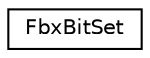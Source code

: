 digraph "クラス階層図"
{
  edge [fontname="Helvetica",fontsize="10",labelfontname="Helvetica",labelfontsize="10"];
  node [fontname="Helvetica",fontsize="10",shape=record];
  rankdir="LR";
  Node0 [label="FbxBitSet",height=0.2,width=0.4,color="black", fillcolor="white", style="filled",URL="$class_fbx_bit_set.html"];
}
